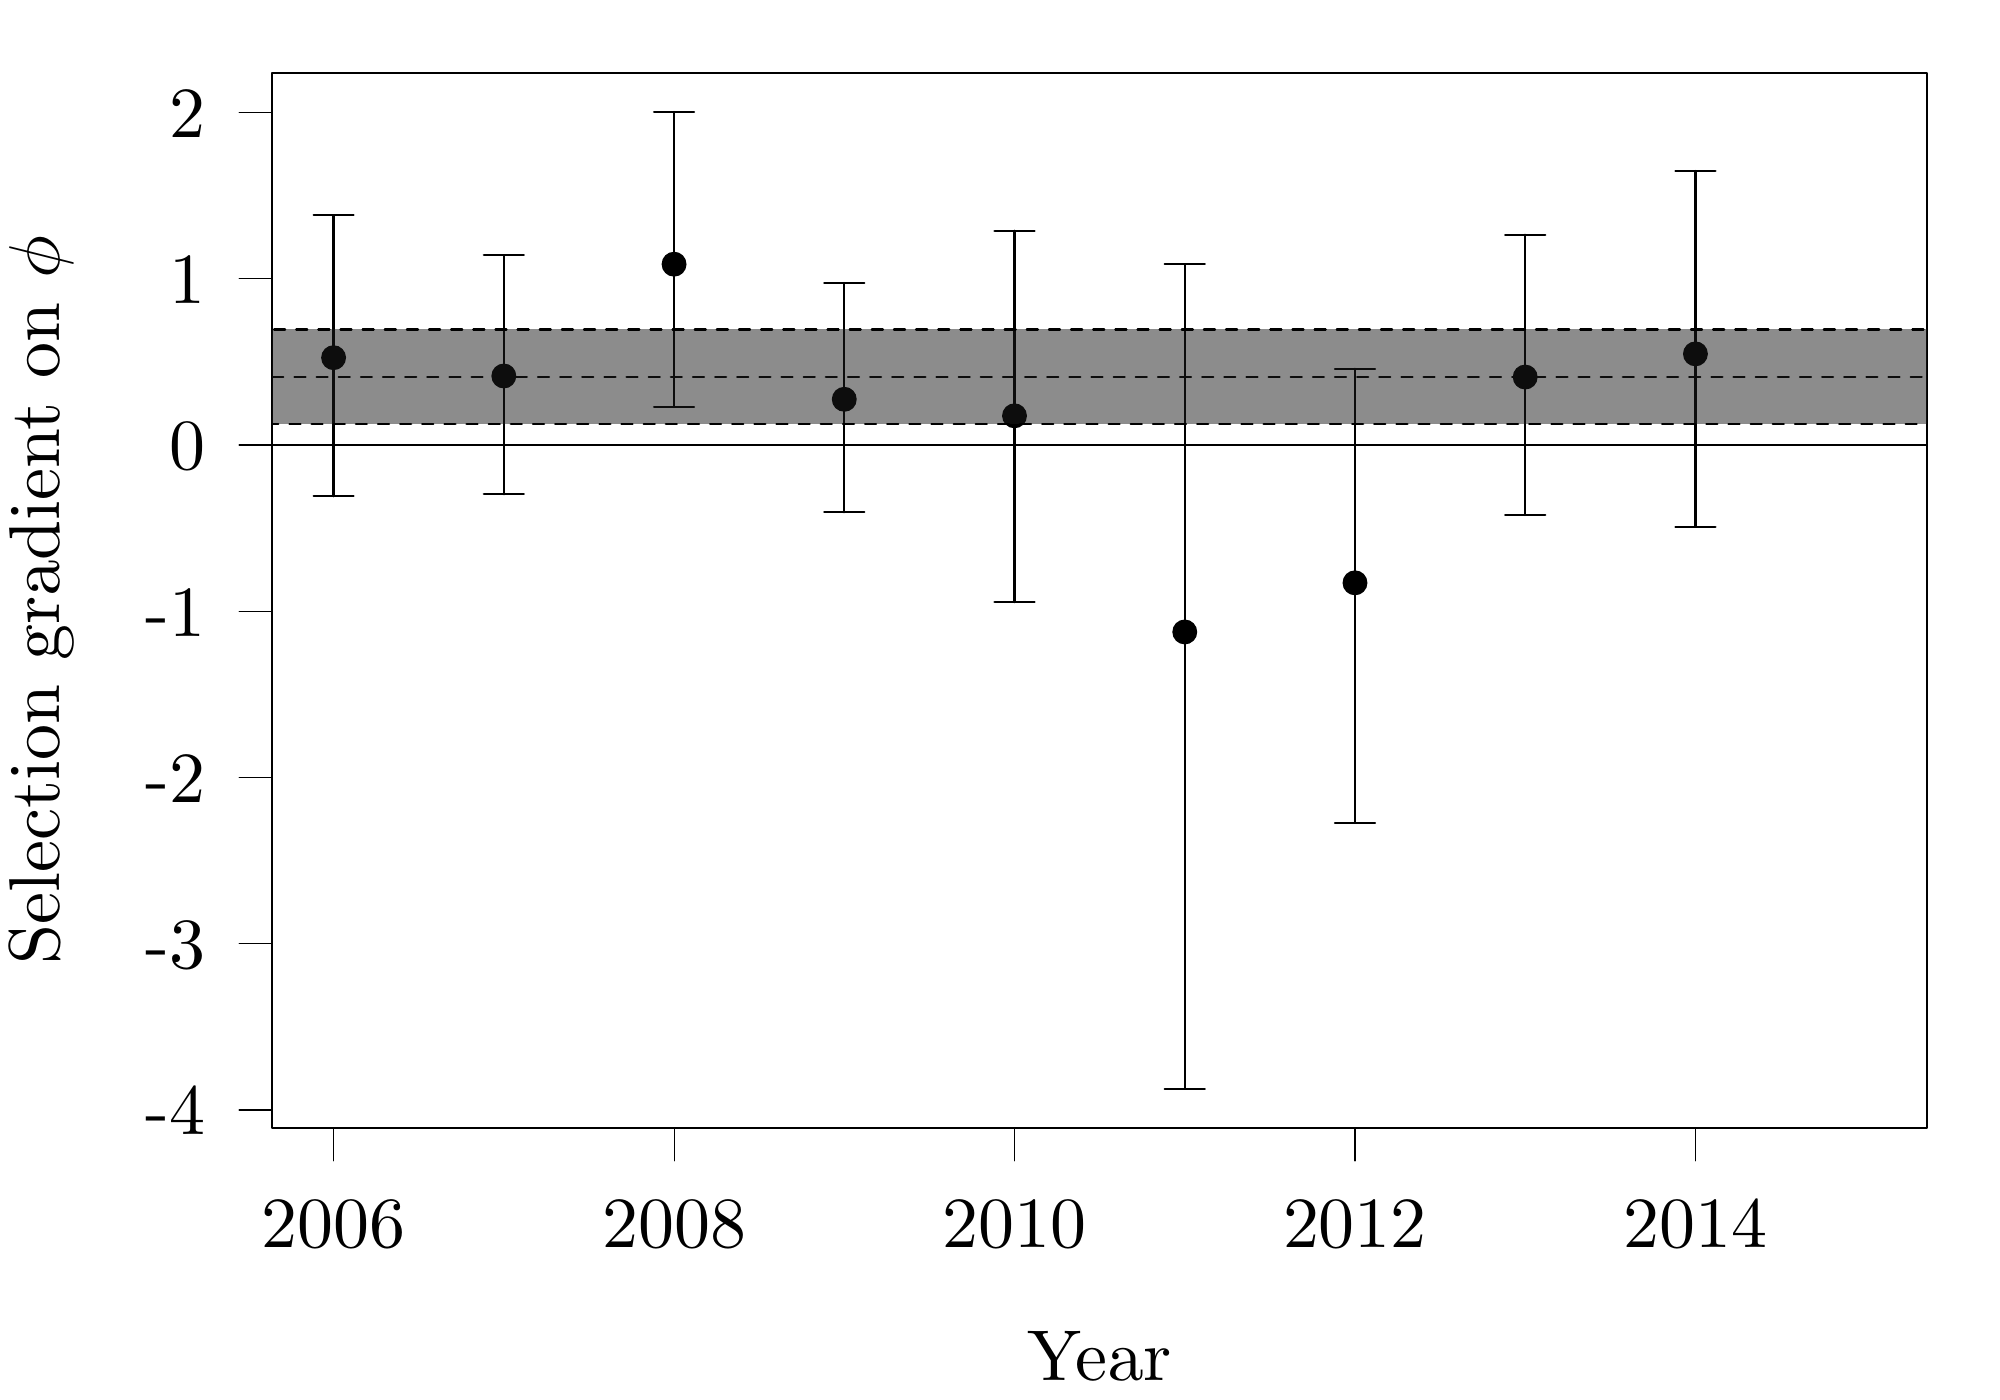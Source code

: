 % Created by tikzDevice version 0.10.1 on 2016-04-18 17:05:47
% !TEX encoding = UTF-8 Unicode
\documentclass{article}
\nonstopmode

\usepackage{tikz}

\usepackage[active,tightpage,psfixbb]{preview}

\PreviewEnvironment{pgfpicture}

\setlength\PreviewBorder{0pt}

\newcommand{\SweaveOpts}[1]{}  % do not interfere with LaTeX
\newcommand{\SweaveInput}[1]{} % because they are not real TeX commands
\newcommand{\Sexpr}[1]{}       % will only be parsed by R




\begin{document}

\begin{tikzpicture}[x=1pt,y=1pt]
\definecolor{fillColor}{RGB}{255,255,255}
\path[use as bounding box,fill=fillColor,fill opacity=0.00] (0,0) rectangle (722.70,505.89);
\begin{scope}
\path[clip] ( 98.40, 98.40) rectangle (696.30,479.49);
\definecolor{fillColor}{RGB}{0,0,0}

\path[fill=fillColor] (120.54,376.64) circle (  4.50);

\path[fill=fillColor] (182.06,370.02) circle (  4.50);

\path[fill=fillColor] (243.57,410.42) circle (  4.50);

\path[fill=fillColor] (305.08,361.60) circle (  4.50);

\path[fill=fillColor] (366.59,355.63) circle (  4.50);

\path[fill=fillColor] (428.11,277.53) circle (  4.50);

\path[fill=fillColor] (489.62,295.28) circle (  4.50);

\path[fill=fillColor] (551.13,369.64) circle (  4.50);

\path[fill=fillColor] (612.64,378.01) circle (  4.50);
\end{scope}
\begin{scope}
\path[clip] (  0.00,  0.00) rectangle (722.70,505.89);
\definecolor{drawColor}{RGB}{0,0,0}

\path[draw=drawColor,line width= 0.4pt,line join=round,line cap=round] (120.54, 98.40) -- (612.64, 98.40);

\path[draw=drawColor,line width= 0.4pt,line join=round,line cap=round] (120.54, 98.40) -- (120.54, 86.40);

\path[draw=drawColor,line width= 0.4pt,line join=round,line cap=round] (243.57, 98.40) -- (243.57, 86.40);

\path[draw=drawColor,line width= 0.4pt,line join=round,line cap=round] (366.59, 98.40) -- (366.59, 86.40);

\path[draw=drawColor,line width= 0.4pt,line join=round,line cap=round] (489.62, 98.40) -- (489.62, 86.40);

\path[draw=drawColor,line width= 0.4pt,line join=round,line cap=round] (612.64, 98.40) -- (612.64, 86.40);

\node[text=drawColor,anchor=base,inner sep=0pt, outer sep=0pt, scale=  2.60] at (120.54, 55.20) {2006};

\node[text=drawColor,anchor=base,inner sep=0pt, outer sep=0pt, scale=  2.60] at (243.57, 55.20) {2008};

\node[text=drawColor,anchor=base,inner sep=0pt, outer sep=0pt, scale=  2.60] at (366.59, 55.20) {2010};

\node[text=drawColor,anchor=base,inner sep=0pt, outer sep=0pt, scale=  2.60] at (489.62, 55.20) {2012};

\node[text=drawColor,anchor=base,inner sep=0pt, outer sep=0pt, scale=  2.60] at (612.64, 55.20) {2014};

\path[draw=drawColor,line width= 0.4pt,line join=round,line cap=round] ( 98.40,104.79) -- ( 98.40,465.22);

\path[draw=drawColor,line width= 0.4pt,line join=round,line cap=round] ( 98.40,104.79) -- ( 86.40,104.79);

\path[draw=drawColor,line width= 0.4pt,line join=round,line cap=round] ( 98.40,164.86) -- ( 86.40,164.86);

\path[draw=drawColor,line width= 0.4pt,line join=round,line cap=round] ( 98.40,224.93) -- ( 86.40,224.93);

\path[draw=drawColor,line width= 0.4pt,line join=round,line cap=round] ( 98.40,285.00) -- ( 86.40,285.00);

\path[draw=drawColor,line width= 0.4pt,line join=round,line cap=round] ( 98.40,345.07) -- ( 86.40,345.07);

\path[draw=drawColor,line width= 0.4pt,line join=round,line cap=round] ( 98.40,405.14) -- ( 86.40,405.14);

\path[draw=drawColor,line width= 0.4pt,line join=round,line cap=round] ( 98.40,465.22) -- ( 86.40,465.22);

\node[text=drawColor,anchor=base east,inner sep=0pt, outer sep=0pt, scale=  2.60] at ( 74.40, 95.83) {-4};

\node[text=drawColor,anchor=base east,inner sep=0pt, outer sep=0pt, scale=  2.60] at ( 74.40,155.90) {-3};

\node[text=drawColor,anchor=base east,inner sep=0pt, outer sep=0pt, scale=  2.60] at ( 74.40,215.98) {-2};

\node[text=drawColor,anchor=base east,inner sep=0pt, outer sep=0pt, scale=  2.60] at ( 74.40,276.05) {-1};

\node[text=drawColor,anchor=base east,inner sep=0pt, outer sep=0pt, scale=  2.60] at ( 74.40,336.12) {0};

\node[text=drawColor,anchor=base east,inner sep=0pt, outer sep=0pt, scale=  2.60] at ( 74.40,396.19) {1};

\node[text=drawColor,anchor=base east,inner sep=0pt, outer sep=0pt, scale=  2.60] at ( 74.40,456.26) {2};

\path[draw=drawColor,line width= 0.8pt,line join=round,line cap=round] ( 98.40, 98.40) --
	(696.30, 98.40) --
	(696.30,479.49) --
	( 98.40,479.49) --
	( 98.40, 98.40);
\end{scope}
\begin{scope}
\path[clip] (  0.00,  0.00) rectangle (722.70,505.89);
\definecolor{drawColor}{RGB}{0,0,0}

\node[text=drawColor,anchor=base,inner sep=0pt, outer sep=0pt, scale=  2.60] at (397.35,  7.20) {Year};

\node[text=drawColor,rotate= 90.00,anchor=base,inner sep=0pt, outer sep=0pt, scale=  2.60] at ( 21.60,288.94) {Selection gradient on $\phi$};
\end{scope}
\begin{scope}
\path[clip] ( 98.40, 98.40) rectangle (696.30,479.49);
\definecolor{drawColor}{RGB}{0,0,0}

\path[draw=drawColor,line width= 0.8pt,line join=round,line cap=round] ( 98.40,345.07) -- (696.30,345.07);

\path[draw=drawColor,line width= 0.8pt,line join=round,line cap=round] (120.54,326.60) -- (120.54,428.12);

\path[draw=drawColor,line width= 0.8pt,line join=round,line cap=round] (113.32,326.60) --
	(120.54,326.60) --
	(127.77,326.60);

\path[draw=drawColor,line width= 0.8pt,line join=round,line cap=round] (127.77,428.12) --
	(120.54,428.12) --
	(113.32,428.12);

\path[draw=drawColor,line width= 0.8pt,line join=round,line cap=round] (182.06,327.31) -- (182.06,413.67);

\path[draw=drawColor,line width= 0.8pt,line join=round,line cap=round] (174.83,327.31) --
	(182.06,327.31) --
	(189.28,327.31);

\path[draw=drawColor,line width= 0.8pt,line join=round,line cap=round] (189.28,413.67) --
	(182.06,413.67) --
	(174.83,413.67);

\path[draw=drawColor,line width= 0.8pt,line join=round,line cap=round] (243.57,358.81) -- (243.57,465.38);

\path[draw=drawColor,line width= 0.8pt,line join=round,line cap=round] (236.34,358.81) --
	(243.57,358.81) --
	(250.80,358.81);

\path[draw=drawColor,line width= 0.8pt,line join=round,line cap=round] (250.80,465.38) --
	(243.57,465.38) --
	(236.34,465.38);

\path[draw=drawColor,line width= 0.8pt,line join=round,line cap=round] (305.08,320.74) -- (305.08,403.61);

\path[draw=drawColor,line width= 0.8pt,line join=round,line cap=round] (297.85,320.74) --
	(305.08,320.74) --
	(312.31,320.74);

\path[draw=drawColor,line width= 0.8pt,line join=round,line cap=round] (312.31,403.61) --
	(305.08,403.61) --
	(297.85,403.61);

\path[draw=drawColor,line width= 0.8pt,line join=round,line cap=round] (366.59,288.31) -- (366.59,422.48);

\path[draw=drawColor,line width= 0.8pt,line join=round,line cap=round] (359.37,288.31) --
	(366.59,288.31) --
	(373.82,288.31);

\path[draw=drawColor,line width= 0.8pt,line join=round,line cap=round] (373.82,422.48) --
	(366.59,422.48) --
	(359.37,422.48);

\path[draw=drawColor,line width= 0.8pt,line join=round,line cap=round] (428.11,112.51) -- (428.11,410.36);

\path[draw=drawColor,line width= 0.8pt,line join=round,line cap=round] (420.88,112.51) --
	(428.11,112.51) --
	(435.33,112.51);

\path[draw=drawColor,line width= 0.8pt,line join=round,line cap=round] (435.33,410.36) --
	(428.11,410.36) --
	(420.88,410.36);

\path[draw=drawColor,line width= 0.8pt,line join=round,line cap=round] (489.62,208.57) -- (489.62,372.61);

\path[draw=drawColor,line width= 0.8pt,line join=round,line cap=round] (482.39,208.57) --
	(489.62,208.57) --
	(496.85,208.57);

\path[draw=drawColor,line width= 0.8pt,line join=round,line cap=round] (496.85,372.61) --
	(489.62,372.61) --
	(482.39,372.61);

\path[draw=drawColor,line width= 0.8pt,line join=round,line cap=round] (551.13,319.76) -- (551.13,421.06);

\path[draw=drawColor,line width= 0.8pt,line join=round,line cap=round] (543.90,319.76) --
	(551.13,319.76) --
	(558.36,319.76);

\path[draw=drawColor,line width= 0.8pt,line join=round,line cap=round] (558.36,421.06) --
	(551.13,421.06) --
	(543.90,421.06);

\path[draw=drawColor,line width= 0.8pt,line join=round,line cap=round] (612.64,315.56) -- (612.64,444.10);

\path[draw=drawColor,line width= 0.8pt,line join=round,line cap=round] (605.42,315.56) --
	(612.64,315.56) --
	(619.87,315.56);

\path[draw=drawColor,line width= 0.8pt,line join=round,line cap=round] (619.87,444.10) --
	(612.64,444.10) --
	(605.42,444.10);

\path[draw=drawColor,line width= 0.8pt,dash pattern=on 4pt off 4pt ,line join=round,line cap=round] ( 98.40,369.74) -- (696.30,369.74);
\definecolor{fillColor}{RGB}{26,26,26}

\path[draw=drawColor,line width= 0.8pt,dash pattern=on 4pt off 4pt ,line join=round,line cap=round,fill=fillColor,fill opacity=0.50] ( 59.03,386.85) --
	(722.70,386.85) --
	(722.70,352.64) --
	( 59.03,352.64) --
	cycle;
\end{scope}
\end{tikzpicture}

\end{document}
